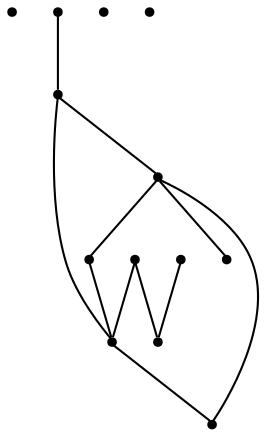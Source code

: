 graph {
  node [shape=point,comment="{\"directed\":false,\"doi\":\"10.1007/978-3-642-00219-9_41\",\"figure\":\"?\"}"]

  v0 [pos="994.8314906807832,794.1665828251341"]
  v1 [pos="654.3970771966979,998.1262464936799"]
  v2 [pos="1185.6296231292015,664.3847314901286"]
  v3 [pos="1150.6347786127135,833.2183556189906"]
  v4 [pos="1098.3585207562114,937.4590266727903"]
  v5 [pos="1136.818351923033,1096.4494426273802"]
  v6 [pos="860.2126013822333,774.8762760402442"]
  v7 [pos="962.2030095477436,865.9969944240332"]
  v8 [pos="791.728325901475,848.6447497174458"]
  v9 [pos="792.0744173626567,957.2488589093405"]
  v10 [pos="747.3682699868846,1097.591469493946"]
  v11 [pos="743.9198578058287,675.9654029045907"]
  v12 [pos="602.1290588556333,704.736262640253"]

  v3 -- v4 [id="-22",pos="1150.6347786127135,833.2183556189906 1098.3585207562114,937.4590266727903 1098.3585207562114,937.4590266727903 1098.3585207562114,937.4590266727903"]
  v1 -- v6 [id="-33",pos="654.3970771966979,998.1262464936799 679.7805110487826,845.1810170847222 679.7805110487826,845.1810170847222 679.7805110487826,845.1810170847222 724.105159315952,826.1949794315794 724.105159315952,826.1949794315794 724.105159315952,826.1949794315794 727.7495065378588,824.6319112497612 735.0424638969953,821.7349943574494 738.6910104086232,820.397075156899 860.2126013822333,774.8762760402442 860.2126013822333,774.8762760402442 860.2126013822333,774.8762760402442"]
  v11 -- v9 [id="-34",pos="743.9198578058287,675.9654029045907 700.850319973258,794.6377420492108 700.850319973258,794.6377420492108 700.850319973258,794.6377420492108 709.8403630101403,812.6191318752051 709.8403630101403,812.6191318752051 709.8403630101403,812.6191318752051 711.6667359108149,816.2662909661142 714.6814441769621,823.5565386578755 715.8740424577579,827.1993728530992 729.0087844493777,867.376636147666 729.0087844493777,867.376636147666 729.0087844493777,867.376636147666 730.2055183942928,871.0237952385751 733.9749535494072,878.3137885247079 736.5519176749295,881.9568771255603 792.0744173626567,957.2488589093405 792.0744173626567,957.2488589093405 792.0744173626567,957.2488589093405"]
  v11 -- v6 [id="-49",pos="743.9198578058287,675.9654029045907 860.2126013822333,774.8762760402442 860.2126013822333,774.8762760402442 860.2126013822333,774.8762760402442"]
  v9 -- v8 [id="-58",pos="792.0744173626567,957.2488589093405 791.728325901475,848.6447497174458 791.728325901475,848.6447497174458 791.728325901475,848.6447497174458"]
  v9 -- v10 [id="-61",pos="792.0744173626567,957.2488589093405 747.3682699868846,1097.591469493946 747.3682699868846,1097.591469493946 747.3682699868846,1097.591469493946"]
  v6 -- v8 [id="-82",pos="860.2126013822333,774.8762760402442 791.728325901475,848.6447497174458 791.728325901475,848.6447497174458 791.728325901475,848.6447497174458"]
  v7 -- v4 [id="-90",pos="962.2030095477436,865.9969944240332 1056.9818374988645,907.3119596894807 1056.9818374988645,907.3119596894807 1056.9818374988645,907.3119596894807 1060.6303840104922,908.8915642371546 1067.923277744027,913.5393006651553 1071.5676249659339,916.6112486299104 1098.3585207562114,937.4590266727903 1098.3585207562114,937.4590266727903 1098.3585207562114,937.4590266727903"]
  v7 -- v6 [id="-92",pos="962.2030095477436,865.9969944240332 860.2126013822333,774.8762760402442 860.2126013822333,774.8762760402442 860.2126013822333,774.8762760402442"]
  v9 -- v1 [id="-78",pos="792.0744173626567,957.2488589093405 654.3970771966979,998.1262464936799 654.3970771966979,998.1262464936799 654.3970771966979,998.1262464936799"]
  v12 -- v11 [id="-120",pos="602.1290588556333,704.736262640253 743.9198578058287,675.9654029045907 743.9198578058287,675.9654029045907 743.9198578058287,675.9654029045907"]
}